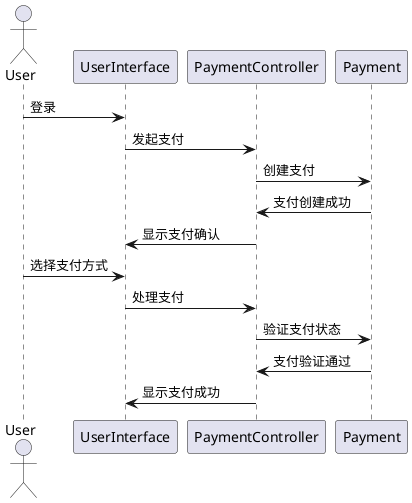 @startuml
actor User
participant "UserInterface" as UI
participant "PaymentController" as PC
participant "Payment" as P

User -> UI : 登录
UI -> PC : 发起支付
PC -> P : 创建支付
P -> PC : 支付创建成功
PC -> UI : 显示支付确认
User -> UI : 选择支付方式
UI -> PC : 处理支付
PC -> P : 验证支付状态
P -> PC : 支付验证通过
PC -> UI : 显示支付成功
@enduml
